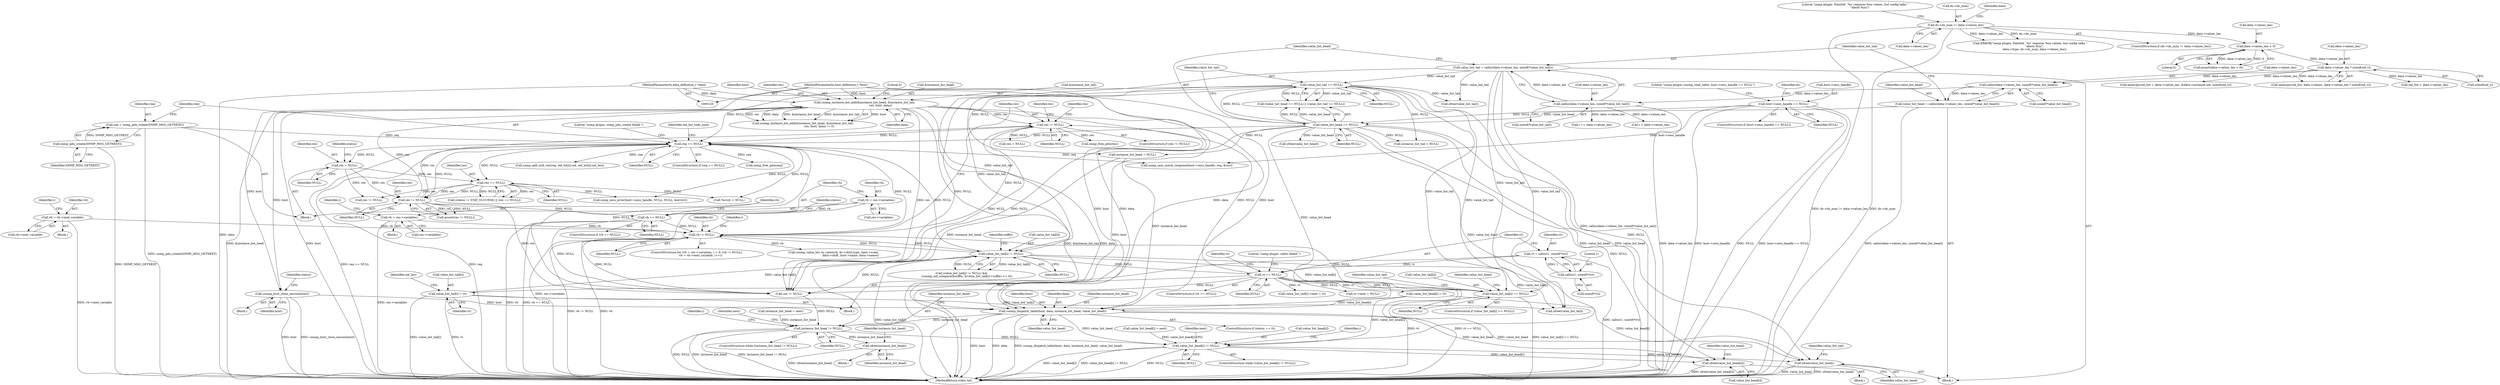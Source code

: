 digraph "0_collectd_d16c24542b2f96a194d43a73c2e5778822b9cb47@API" {
"1000439" [label="(Call,csnmp_host_close_session(host))"];
"1000582" [label="(Call,csnmp_instance_list_add(&instance_list_head, &instance_list_tail,\n                                    res, host, data))"];
"1000450" [label="(Call,res != NULL)"];
"1000396" [label="(Call,res == NULL)"];
"1000379" [label="(Call,res = NULL)"];
"1000322" [label="(Call,req == NULL)"];
"1000317" [label="(Call,req = snmp_pdu_create(SNMP_MSG_GETNEXT))"];
"1000319" [label="(Call,snmp_pdu_create(SNMP_MSG_GETNEXT))"];
"1000651" [label="(Call,value_list_tail[i] != NULL)"];
"1000289" [label="(Call,value_list_tail == NULL)"];
"1000275" [label="(Call,value_list_tail = calloc(data->values_len, sizeof(*value_list_tail)))"];
"1000277" [label="(Call,calloc(data->values_len, sizeof(*value_list_tail)))"];
"1000268" [label="(Call,calloc(data->values_len, sizeof(*value_list_head)))"];
"1000219" [label="(Call,data->values_len * sizeof(oid_t))"];
"1000209" [label="(Call,data->values_len > 0)"];
"1000186" [label="(Call,ds->ds_num != data->values_len)"];
"1000286" [label="(Call,value_list_head == NULL)"];
"1000266" [label="(Call,value_list_head = calloc(data->values_len, sizeof(*value_list_head)))"];
"1000156" [label="(Call,host->sess_handle == NULL)"];
"1000762" [label="(Call,value_list_tail[i] = vt)"];
"1000691" [label="(Call,vt == NULL)"];
"1000683" [label="(Call,vt = calloc(1, sizeof(*vt)))"];
"1000685" [label="(Call,calloc(1, sizeof(*vt)))"];
"1000488" [label="(Call,vb != NULL)"];
"1000492" [label="(Call,vb = vb->next_variable)"];
"1000480" [label="(Call,vb = res->variables)"];
"1000469" [label="(Call,vb == NULL)"];
"1000463" [label="(Call,vb = res->variables)"];
"1000744" [label="(Call,value_list_tail[i] == NULL)"];
"1000792" [label="(Call,res != NULL)"];
"1000121" [label="(MethodParameterIn,host_definition_t *host)"];
"1000122" [label="(MethodParameterIn,data_definition_t *data)"];
"1000813" [label="(Call,csnmp_dispatch_table(host, data, instance_list_head, value_list_head))"];
"1000819" [label="(Call,instance_list_head != NULL)"];
"1000829" [label="(Call,sfree(instance_list_head))"];
"1000847" [label="(Call,value_list_head[i] != NULL)"];
"1000861" [label="(Call,sfree(value_list_head[i]))"];
"1000870" [label="(Call,sfree(value_list_head))"];
"1000481" [label="(Identifier,vb)"];
"1000503" [label="(Identifier,i)"];
"1000451" [label="(Identifier,res)"];
"1000844" [label="(Identifier,i)"];
"1000755" [label="(Call,value_list_tail[i]->next = vt)"];
"1000219" [label="(Call,data->values_len * sizeof(oid_t))"];
"1000792" [label="(Call,res != NULL)"];
"1000195" [label="(Literal,\"snmp plugin: DataSet `%s' requires %zu values, but config talks \"\n          \"about %zu\")"];
"1000870" [label="(Call,sfree(value_list_head))"];
"1000305" [label="(Call,instance_list_tail = NULL)"];
"1000267" [label="(Identifier,value_list_head)"];
"1000816" [label="(Identifier,instance_list_head)"];
"1000397" [label="(Identifier,res)"];
"1000278" [label="(Call,data->values_len)"];
"1000603" [label="(Block,)"];
"1000492" [label="(Call,vb = vb->next_variable)"];
"1000354" [label="(Call,snmp_add_null_var(req, oid_list[i].oid, oid_list[i].oid_len))"];
"1000498" [label="(Identifier,i)"];
"1000324" [label="(Identifier,NULL)"];
"1000281" [label="(Call,sizeof(*value_list_tail))"];
"1000187" [label="(Call,ds->ds_num)"];
"1000123" [label="(Block,)"];
"1000315" [label="(Block,)"];
"1000480" [label="(Call,vb = res->variables)"];
"1000478" [label="(ControlStructure,for (vb = res->variables, i = 0; (vb != NULL);\n         vb = vb->next_variable, i++))"];
"1000214" [label="(Call,memcpy(oid_list, data->values, data->values_len * sizeof(oid_t)))"];
"1000836" [label="(Identifier,i)"];
"1000398" [label="(Identifier,NULL)"];
"1000220" [label="(Call,data->values_len)"];
"1000685" [label="(Call,calloc(1, sizeof(*vt)))"];
"1000585" [label="(Call,&instance_list_tail)"];
"1000588" [label="(Identifier,host)"];
"1000449" [label="(Call,assert(res != NULL))"];
"1000861" [label="(Call,sfree(value_list_head[i]))"];
"1000155" [label="(ControlStructure,if (host->sess_handle == NULL))"];
"1000867" [label="(Identifier,value_list_head)"];
"1000190" [label="(Call,data->values_len)"];
"1000738" [label="(Call,vt->next = NULL)"];
"1000322" [label="(Call,req == NULL)"];
"1000587" [label="(Identifier,res)"];
"1000831" [label="(Call,instance_list_head = next)"];
"1000876" [label="(MethodReturn,static int)"];
"1000318" [label="(Identifier,req)"];
"1000236" [label="(Call,oid_list + data->values_len)"];
"1000268" [label="(Call,calloc(data->values_len, sizeof(*value_list_head)))"];
"1000659" [label="(Identifier,suffix)"];
"1000770" [label="(Identifier,oid_list)"];
"1000494" [label="(Call,vb->next_variable)"];
"1000404" [label="(Call,snmp_sess_error(host->sess_handle, NULL, NULL, &errstr))"];
"1000687" [label="(Call,sizeof(*vt))"];
"1000832" [label="(Identifier,instance_list_head)"];
"1000830" [label="(Identifier,instance_list_head)"];
"1000493" [label="(Identifier,vb)"];
"1000852" [label="(Block,)"];
"1000186" [label="(Call,ds->ds_num != data->values_len)"];
"1000847" [label="(Call,value_list_head[i] != NULL)"];
"1000160" [label="(Identifier,NULL)"];
"1000686" [label="(Literal,1)"];
"1000383" [label="(Identifier,status)"];
"1000766" [label="(Identifier,vt)"];
"1000272" [label="(Call,sizeof(*value_list_head))"];
"1000384" [label="(Call,snmp_sess_synch_response(host->sess_handle, req, &res))"];
"1000156" [label="(Call,host->sess_handle == NULL)"];
"1000334" [label="(Identifier,oid_list_todo_num)"];
"1000297" [label="(Call,sfree(value_list_tail))"];
"1000401" [label="(Call,*errstr = NULL)"];
"1000285" [label="(Call,(value_list_head == NULL) || (value_list_tail == NULL))"];
"1000121" [label="(MethodParameterIn,host_definition_t *host)"];
"1000194" [label="(Call,ERROR(\"snmp plugin: DataSet `%s' requires %zu values, but config talks \"\n          \"about %zu\",\n          data->type, ds->ds_num, data->values_len))"];
"1000797" [label="(Call,res = NULL)"];
"1000289" [label="(Call,value_list_tail == NULL)"];
"1000470" [label="(Identifier,vb)"];
"1000590" [label="(Literal,0)"];
"1000684" [label="(Identifier,vt)"];
"1000471" [label="(Identifier,NULL)"];
"1000450" [label="(Call,res != NULL)"];
"1000871" [label="(Identifier,value_list_head)"];
"1000798" [label="(Identifier,res)"];
"1000872" [label="(Call,sfree(value_list_tail))"];
"1000817" [label="(Identifier,value_list_head)"];
"1000442" [label="(Identifier,status)"];
"1000295" [label="(Call,sfree(value_list_head))"];
"1000796" [label="(Identifier,res)"];
"1000818" [label="(ControlStructure,while (instance_list_head != NULL))"];
"1000381" [label="(Identifier,NULL)"];
"1000809" [label="(ControlStructure,if (status == 0))"];
"1000396" [label="(Call,res == NULL)"];
"1000288" [label="(Identifier,NULL)"];
"1000801" [label="(Call,res != NULL)"];
"1000302" [label="(Call,instance_list_head = NULL)"];
"1000320" [label="(Identifier,SNMP_MSG_GETNEXT)"];
"1000581" [label="(Call,csnmp_instance_list_add(&instance_list_head, &instance_list_tail,\n                                    res, host, data) != 0)"];
"1000277" [label="(Call,calloc(data->values_len, sizeof(*value_list_tail)))"];
"1000157" [label="(Call,host->sess_handle)"];
"1000819" [label="(Call,instance_list_head != NULL)"];
"1000276" [label="(Identifier,value_list_tail)"];
"1000583" [label="(Call,&instance_list_head)"];
"1000429" [label="(Call,res != NULL)"];
"1000486" [label="(Identifier,i)"];
"1000392" [label="(Call,(status != STAT_SUCCESS) || (res == NULL))"];
"1000209" [label="(Call,data->values_len > 0)"];
"1000814" [label="(Identifier,host)"];
"1000822" [label="(Block,)"];
"1000323" [label="(Identifier,req)"];
"1000290" [label="(Identifier,value_list_tail)"];
"1000846" [label="(ControlStructure,while (value_list_head[i] != NULL))"];
"1000758" [label="(Identifier,value_list_tail)"];
"1000327" [label="(Literal,\"snmp plugin: snmp_pdu_create failed.\")"];
"1000693" [label="(Identifier,NULL)"];
"1000522" [label="(Call,i == data->values_len)"];
"1000452" [label="(Identifier,NULL)"];
"1000815" [label="(Identifier,data)"];
"1000440" [label="(Identifier,host)"];
"1000743" [label="(ControlStructure,if (value_list_tail[i] == NULL))"];
"1000650" [label="(Call,(value_list_tail[i] != NULL) &&\n            (csnmp_oid_compare(&suffix, &value_list_tail[i]->suffix) <= 0))"];
"1000269" [label="(Call,data->values_len)"];
"1000463" [label="(Call,vb = res->variables)"];
"1000223" [label="(Call,sizeof(oid_t))"];
"1000210" [label="(Call,data->values_len)"];
"1000235" [label="(Call,memcpy(oid_list + data->values_len, &data->instance.oid, sizeof(oid_t)))"];
"1000745" [label="(Call,value_list_tail[i])"];
"1000321" [label="(ControlStructure,if (req == NULL))"];
"1000399" [label="(Block,)"];
"1000862" [label="(Call,value_list_head[i])"];
"1000373" [label="(Call,snmp_free_pdu(req))"];
"1000751" [label="(Identifier,value_list_head)"];
"1000286" [label="(Call,value_list_head == NULL)"];
"1000319" [label="(Call,snmp_pdu_create(SNMP_MSG_GETNEXT))"];
"1000744" [label="(Call,value_list_tail[i] == NULL)"];
"1000589" [label="(Identifier,data)"];
"1000825" [label="(Identifier,next)"];
"1000468" [label="(ControlStructure,if (vb == NULL))"];
"1000211" [label="(Identifier,data)"];
"1000873" [label="(Identifier,value_list_tail)"];
"1000820" [label="(Identifier,instance_list_head)"];
"1000655" [label="(Identifier,NULL)"];
"1000865" [label="(Call,value_list_head[i] = next)"];
"1000749" [label="(Call,value_list_head[i] = vt)"];
"1000163" [label="(Literal,\"snmp plugin: csnmp_read_table: host->sess_handle == NULL\")"];
"1000491" [label="(Block,)"];
"1000275" [label="(Call,value_list_tail = calloc(data->values_len, sizeof(*value_list_tail)))"];
"1000266" [label="(Call,value_list_head = calloc(data->values_len, sizeof(*value_list_head)))"];
"1000692" [label="(Identifier,vt)"];
"1000317" [label="(Call,req = snmp_pdu_create(SNMP_MSG_GETNEXT))"];
"1000696" [label="(Literal,\"snmp plugin: calloc failed.\")"];
"1000706" [label="(Call,csnmp_value_list_to_value(vb, ds->ds[i].type, data->scale,\n                                      data->shift, host->name, data->name))"];
"1000794" [label="(Identifier,NULL)"];
"1000291" [label="(Identifier,NULL)"];
"1000474" [label="(Identifier,status)"];
"1000379" [label="(Call,res = NULL)"];
"1000208" [label="(Call,assert(data->values_len > 0))"];
"1000855" [label="(Identifier,next)"];
"1000582" [label="(Call,csnmp_instance_list_add(&instance_list_head, &instance_list_tail,\n                                    res, host, data))"];
"1000690" [label="(ControlStructure,if (vt == NULL))"];
"1000704" [label="(Identifier,vt)"];
"1000848" [label="(Call,value_list_head[i])"];
"1000762" [label="(Call,value_list_tail[i] = vt)"];
"1000763" [label="(Call,value_list_tail[i])"];
"1000465" [label="(Call,res->variables)"];
"1000380" [label="(Identifier,res)"];
"1000490" [label="(Identifier,NULL)"];
"1000793" [label="(Identifier,res)"];
"1000287" [label="(Identifier,value_list_head)"];
"1000748" [label="(Identifier,NULL)"];
"1000683" [label="(Call,vt = calloc(1, sizeof(*vt)))"];
"1000213" [label="(Literal,0)"];
"1000829" [label="(Call,sfree(instance_list_head))"];
"1000851" [label="(Identifier,NULL)"];
"1000439" [label="(Call,csnmp_host_close_session(host))"];
"1000691" [label="(Call,vt == NULL)"];
"1000168" [label="(Identifier,ds)"];
"1000489" [label="(Identifier,vb)"];
"1000185" [label="(ControlStructure,if (ds->ds_num != data->values_len))"];
"1000482" [label="(Call,res->variables)"];
"1000795" [label="(Call,snmp_free_pdu(res))"];
"1000652" [label="(Call,value_list_tail[i])"];
"1000122" [label="(MethodParameterIn,data_definition_t *data)"];
"1000791" [label="(ControlStructure,if (res != NULL))"];
"1000469" [label="(Call,vb == NULL)"];
"1000479" [label="(Block,)"];
"1000821" [label="(Identifier,NULL)"];
"1000464" [label="(Identifier,vb)"];
"1000488" [label="(Call,vb != NULL)"];
"1000813" [label="(Call,csnmp_dispatch_table(host, data, instance_list_head, value_list_head))"];
"1000838" [label="(Call,i < data->values_len)"];
"1000651" [label="(Call,value_list_tail[i] != NULL)"];
"1000439" -> "1000399"  [label="AST: "];
"1000439" -> "1000440"  [label="CFG: "];
"1000440" -> "1000439"  [label="AST: "];
"1000442" -> "1000439"  [label="CFG: "];
"1000439" -> "1000876"  [label="DDG: host"];
"1000439" -> "1000876"  [label="DDG: csnmp_host_close_session(host)"];
"1000582" -> "1000439"  [label="DDG: host"];
"1000121" -> "1000439"  [label="DDG: host"];
"1000439" -> "1000813"  [label="DDG: host"];
"1000582" -> "1000581"  [label="AST: "];
"1000582" -> "1000589"  [label="CFG: "];
"1000583" -> "1000582"  [label="AST: "];
"1000585" -> "1000582"  [label="AST: "];
"1000587" -> "1000582"  [label="AST: "];
"1000588" -> "1000582"  [label="AST: "];
"1000589" -> "1000582"  [label="AST: "];
"1000590" -> "1000582"  [label="CFG: "];
"1000582" -> "1000876"  [label="DDG: data"];
"1000582" -> "1000876"  [label="DDG: &instance_list_head"];
"1000582" -> "1000876"  [label="DDG: host"];
"1000582" -> "1000876"  [label="DDG: &instance_list_tail"];
"1000582" -> "1000581"  [label="DDG: host"];
"1000582" -> "1000581"  [label="DDG: res"];
"1000582" -> "1000581"  [label="DDG: data"];
"1000582" -> "1000581"  [label="DDG: &instance_list_head"];
"1000582" -> "1000581"  [label="DDG: &instance_list_tail"];
"1000450" -> "1000582"  [label="DDG: res"];
"1000121" -> "1000582"  [label="DDG: host"];
"1000122" -> "1000582"  [label="DDG: data"];
"1000582" -> "1000792"  [label="DDG: res"];
"1000582" -> "1000801"  [label="DDG: res"];
"1000582" -> "1000813"  [label="DDG: host"];
"1000582" -> "1000813"  [label="DDG: data"];
"1000450" -> "1000449"  [label="AST: "];
"1000450" -> "1000452"  [label="CFG: "];
"1000451" -> "1000450"  [label="AST: "];
"1000452" -> "1000450"  [label="AST: "];
"1000449" -> "1000450"  [label="CFG: "];
"1000450" -> "1000449"  [label="DDG: res"];
"1000450" -> "1000449"  [label="DDG: NULL"];
"1000396" -> "1000450"  [label="DDG: res"];
"1000396" -> "1000450"  [label="DDG: NULL"];
"1000379" -> "1000450"  [label="DDG: res"];
"1000322" -> "1000450"  [label="DDG: NULL"];
"1000450" -> "1000469"  [label="DDG: NULL"];
"1000450" -> "1000792"  [label="DDG: res"];
"1000450" -> "1000801"  [label="DDG: res"];
"1000396" -> "1000392"  [label="AST: "];
"1000396" -> "1000398"  [label="CFG: "];
"1000397" -> "1000396"  [label="AST: "];
"1000398" -> "1000396"  [label="AST: "];
"1000392" -> "1000396"  [label="CFG: "];
"1000396" -> "1000392"  [label="DDG: res"];
"1000396" -> "1000392"  [label="DDG: NULL"];
"1000379" -> "1000396"  [label="DDG: res"];
"1000322" -> "1000396"  [label="DDG: NULL"];
"1000396" -> "1000401"  [label="DDG: NULL"];
"1000396" -> "1000404"  [label="DDG: NULL"];
"1000396" -> "1000429"  [label="DDG: res"];
"1000379" -> "1000315"  [label="AST: "];
"1000379" -> "1000381"  [label="CFG: "];
"1000380" -> "1000379"  [label="AST: "];
"1000381" -> "1000379"  [label="AST: "];
"1000383" -> "1000379"  [label="CFG: "];
"1000322" -> "1000379"  [label="DDG: NULL"];
"1000379" -> "1000429"  [label="DDG: res"];
"1000322" -> "1000321"  [label="AST: "];
"1000322" -> "1000324"  [label="CFG: "];
"1000323" -> "1000322"  [label="AST: "];
"1000324" -> "1000322"  [label="AST: "];
"1000327" -> "1000322"  [label="CFG: "];
"1000334" -> "1000322"  [label="CFG: "];
"1000322" -> "1000876"  [label="DDG: req == NULL"];
"1000322" -> "1000876"  [label="DDG: req"];
"1000317" -> "1000322"  [label="DDG: req"];
"1000651" -> "1000322"  [label="DDG: NULL"];
"1000488" -> "1000322"  [label="DDG: NULL"];
"1000289" -> "1000322"  [label="DDG: NULL"];
"1000286" -> "1000322"  [label="DDG: NULL"];
"1000792" -> "1000322"  [label="DDG: NULL"];
"1000322" -> "1000354"  [label="DDG: req"];
"1000322" -> "1000373"  [label="DDG: req"];
"1000322" -> "1000384"  [label="DDG: req"];
"1000322" -> "1000401"  [label="DDG: NULL"];
"1000322" -> "1000404"  [label="DDG: NULL"];
"1000322" -> "1000801"  [label="DDG: NULL"];
"1000317" -> "1000315"  [label="AST: "];
"1000317" -> "1000319"  [label="CFG: "];
"1000318" -> "1000317"  [label="AST: "];
"1000319" -> "1000317"  [label="AST: "];
"1000323" -> "1000317"  [label="CFG: "];
"1000317" -> "1000876"  [label="DDG: snmp_pdu_create(SNMP_MSG_GETNEXT)"];
"1000319" -> "1000317"  [label="DDG: SNMP_MSG_GETNEXT"];
"1000319" -> "1000320"  [label="CFG: "];
"1000320" -> "1000319"  [label="AST: "];
"1000319" -> "1000876"  [label="DDG: SNMP_MSG_GETNEXT"];
"1000651" -> "1000650"  [label="AST: "];
"1000651" -> "1000655"  [label="CFG: "];
"1000652" -> "1000651"  [label="AST: "];
"1000655" -> "1000651"  [label="AST: "];
"1000659" -> "1000651"  [label="CFG: "];
"1000650" -> "1000651"  [label="CFG: "];
"1000651" -> "1000876"  [label="DDG: value_list_tail[i]"];
"1000651" -> "1000488"  [label="DDG: NULL"];
"1000651" -> "1000650"  [label="DDG: value_list_tail[i]"];
"1000651" -> "1000650"  [label="DDG: NULL"];
"1000289" -> "1000651"  [label="DDG: value_list_tail"];
"1000275" -> "1000651"  [label="DDG: value_list_tail"];
"1000762" -> "1000651"  [label="DDG: value_list_tail[i]"];
"1000488" -> "1000651"  [label="DDG: NULL"];
"1000651" -> "1000691"  [label="DDG: NULL"];
"1000651" -> "1000744"  [label="DDG: value_list_tail[i]"];
"1000651" -> "1000801"  [label="DDG: NULL"];
"1000651" -> "1000872"  [label="DDG: value_list_tail[i]"];
"1000289" -> "1000285"  [label="AST: "];
"1000289" -> "1000291"  [label="CFG: "];
"1000290" -> "1000289"  [label="AST: "];
"1000291" -> "1000289"  [label="AST: "];
"1000285" -> "1000289"  [label="CFG: "];
"1000289" -> "1000876"  [label="DDG: NULL"];
"1000289" -> "1000285"  [label="DDG: value_list_tail"];
"1000289" -> "1000285"  [label="DDG: NULL"];
"1000275" -> "1000289"  [label="DDG: value_list_tail"];
"1000286" -> "1000289"  [label="DDG: NULL"];
"1000289" -> "1000297"  [label="DDG: value_list_tail"];
"1000289" -> "1000302"  [label="DDG: NULL"];
"1000289" -> "1000305"  [label="DDG: NULL"];
"1000289" -> "1000744"  [label="DDG: value_list_tail"];
"1000289" -> "1000801"  [label="DDG: NULL"];
"1000289" -> "1000872"  [label="DDG: value_list_tail"];
"1000275" -> "1000123"  [label="AST: "];
"1000275" -> "1000277"  [label="CFG: "];
"1000276" -> "1000275"  [label="AST: "];
"1000277" -> "1000275"  [label="AST: "];
"1000287" -> "1000275"  [label="CFG: "];
"1000275" -> "1000876"  [label="DDG: calloc(data->values_len, sizeof(*value_list_tail))"];
"1000277" -> "1000275"  [label="DDG: data->values_len"];
"1000275" -> "1000297"  [label="DDG: value_list_tail"];
"1000275" -> "1000744"  [label="DDG: value_list_tail"];
"1000275" -> "1000872"  [label="DDG: value_list_tail"];
"1000277" -> "1000281"  [label="CFG: "];
"1000278" -> "1000277"  [label="AST: "];
"1000281" -> "1000277"  [label="AST: "];
"1000277" -> "1000876"  [label="DDG: data->values_len"];
"1000268" -> "1000277"  [label="DDG: data->values_len"];
"1000277" -> "1000522"  [label="DDG: data->values_len"];
"1000277" -> "1000838"  [label="DDG: data->values_len"];
"1000268" -> "1000266"  [label="AST: "];
"1000268" -> "1000272"  [label="CFG: "];
"1000269" -> "1000268"  [label="AST: "];
"1000272" -> "1000268"  [label="AST: "];
"1000266" -> "1000268"  [label="CFG: "];
"1000268" -> "1000266"  [label="DDG: data->values_len"];
"1000219" -> "1000268"  [label="DDG: data->values_len"];
"1000219" -> "1000214"  [label="AST: "];
"1000219" -> "1000223"  [label="CFG: "];
"1000220" -> "1000219"  [label="AST: "];
"1000223" -> "1000219"  [label="AST: "];
"1000214" -> "1000219"  [label="CFG: "];
"1000219" -> "1000214"  [label="DDG: data->values_len"];
"1000209" -> "1000219"  [label="DDG: data->values_len"];
"1000219" -> "1000235"  [label="DDG: data->values_len"];
"1000219" -> "1000236"  [label="DDG: data->values_len"];
"1000209" -> "1000208"  [label="AST: "];
"1000209" -> "1000213"  [label="CFG: "];
"1000210" -> "1000209"  [label="AST: "];
"1000213" -> "1000209"  [label="AST: "];
"1000208" -> "1000209"  [label="CFG: "];
"1000209" -> "1000208"  [label="DDG: data->values_len"];
"1000209" -> "1000208"  [label="DDG: 0"];
"1000186" -> "1000209"  [label="DDG: data->values_len"];
"1000186" -> "1000185"  [label="AST: "];
"1000186" -> "1000190"  [label="CFG: "];
"1000187" -> "1000186"  [label="AST: "];
"1000190" -> "1000186"  [label="AST: "];
"1000195" -> "1000186"  [label="CFG: "];
"1000211" -> "1000186"  [label="CFG: "];
"1000186" -> "1000876"  [label="DDG: ds->ds_num != data->values_len"];
"1000186" -> "1000876"  [label="DDG: ds->ds_num"];
"1000186" -> "1000194"  [label="DDG: ds->ds_num"];
"1000186" -> "1000194"  [label="DDG: data->values_len"];
"1000286" -> "1000285"  [label="AST: "];
"1000286" -> "1000288"  [label="CFG: "];
"1000287" -> "1000286"  [label="AST: "];
"1000288" -> "1000286"  [label="AST: "];
"1000290" -> "1000286"  [label="CFG: "];
"1000285" -> "1000286"  [label="CFG: "];
"1000286" -> "1000876"  [label="DDG: NULL"];
"1000286" -> "1000285"  [label="DDG: value_list_head"];
"1000286" -> "1000285"  [label="DDG: NULL"];
"1000266" -> "1000286"  [label="DDG: value_list_head"];
"1000156" -> "1000286"  [label="DDG: NULL"];
"1000286" -> "1000295"  [label="DDG: value_list_head"];
"1000286" -> "1000302"  [label="DDG: NULL"];
"1000286" -> "1000305"  [label="DDG: NULL"];
"1000286" -> "1000801"  [label="DDG: NULL"];
"1000286" -> "1000813"  [label="DDG: value_list_head"];
"1000286" -> "1000847"  [label="DDG: value_list_head"];
"1000286" -> "1000861"  [label="DDG: value_list_head"];
"1000286" -> "1000870"  [label="DDG: value_list_head"];
"1000266" -> "1000123"  [label="AST: "];
"1000267" -> "1000266"  [label="AST: "];
"1000276" -> "1000266"  [label="CFG: "];
"1000266" -> "1000876"  [label="DDG: calloc(data->values_len, sizeof(*value_list_head))"];
"1000156" -> "1000155"  [label="AST: "];
"1000156" -> "1000160"  [label="CFG: "];
"1000157" -> "1000156"  [label="AST: "];
"1000160" -> "1000156"  [label="AST: "];
"1000163" -> "1000156"  [label="CFG: "];
"1000168" -> "1000156"  [label="CFG: "];
"1000156" -> "1000876"  [label="DDG: host->sess_handle"];
"1000156" -> "1000876"  [label="DDG: NULL"];
"1000156" -> "1000876"  [label="DDG: host->sess_handle == NULL"];
"1000156" -> "1000384"  [label="DDG: host->sess_handle"];
"1000762" -> "1000603"  [label="AST: "];
"1000762" -> "1000766"  [label="CFG: "];
"1000763" -> "1000762"  [label="AST: "];
"1000766" -> "1000762"  [label="AST: "];
"1000770" -> "1000762"  [label="CFG: "];
"1000762" -> "1000876"  [label="DDG: vt"];
"1000762" -> "1000876"  [label="DDG: value_list_tail[i]"];
"1000691" -> "1000762"  [label="DDG: vt"];
"1000762" -> "1000872"  [label="DDG: value_list_tail[i]"];
"1000691" -> "1000690"  [label="AST: "];
"1000691" -> "1000693"  [label="CFG: "];
"1000692" -> "1000691"  [label="AST: "];
"1000693" -> "1000691"  [label="AST: "];
"1000696" -> "1000691"  [label="CFG: "];
"1000704" -> "1000691"  [label="CFG: "];
"1000691" -> "1000876"  [label="DDG: vt"];
"1000691" -> "1000876"  [label="DDG: vt == NULL"];
"1000683" -> "1000691"  [label="DDG: vt"];
"1000691" -> "1000738"  [label="DDG: NULL"];
"1000691" -> "1000744"  [label="DDG: NULL"];
"1000691" -> "1000749"  [label="DDG: vt"];
"1000691" -> "1000755"  [label="DDG: vt"];
"1000691" -> "1000792"  [label="DDG: NULL"];
"1000691" -> "1000801"  [label="DDG: NULL"];
"1000683" -> "1000603"  [label="AST: "];
"1000683" -> "1000685"  [label="CFG: "];
"1000684" -> "1000683"  [label="AST: "];
"1000685" -> "1000683"  [label="AST: "];
"1000692" -> "1000683"  [label="CFG: "];
"1000683" -> "1000876"  [label="DDG: calloc(1, sizeof(*vt))"];
"1000685" -> "1000683"  [label="DDG: 1"];
"1000685" -> "1000687"  [label="CFG: "];
"1000686" -> "1000685"  [label="AST: "];
"1000687" -> "1000685"  [label="AST: "];
"1000488" -> "1000478"  [label="AST: "];
"1000488" -> "1000490"  [label="CFG: "];
"1000489" -> "1000488"  [label="AST: "];
"1000490" -> "1000488"  [label="AST: "];
"1000503" -> "1000488"  [label="CFG: "];
"1000793" -> "1000488"  [label="CFG: "];
"1000488" -> "1000876"  [label="DDG: vb"];
"1000488" -> "1000876"  [label="DDG: vb != NULL"];
"1000492" -> "1000488"  [label="DDG: vb"];
"1000480" -> "1000488"  [label="DDG: vb"];
"1000469" -> "1000488"  [label="DDG: NULL"];
"1000744" -> "1000488"  [label="DDG: NULL"];
"1000488" -> "1000706"  [label="DDG: vb"];
"1000488" -> "1000792"  [label="DDG: NULL"];
"1000488" -> "1000801"  [label="DDG: NULL"];
"1000492" -> "1000491"  [label="AST: "];
"1000492" -> "1000494"  [label="CFG: "];
"1000493" -> "1000492"  [label="AST: "];
"1000494" -> "1000492"  [label="AST: "];
"1000498" -> "1000492"  [label="CFG: "];
"1000492" -> "1000876"  [label="DDG: vb->next_variable"];
"1000480" -> "1000479"  [label="AST: "];
"1000480" -> "1000482"  [label="CFG: "];
"1000481" -> "1000480"  [label="AST: "];
"1000482" -> "1000480"  [label="AST: "];
"1000486" -> "1000480"  [label="CFG: "];
"1000480" -> "1000876"  [label="DDG: res->variables"];
"1000469" -> "1000468"  [label="AST: "];
"1000469" -> "1000471"  [label="CFG: "];
"1000470" -> "1000469"  [label="AST: "];
"1000471" -> "1000469"  [label="AST: "];
"1000474" -> "1000469"  [label="CFG: "];
"1000481" -> "1000469"  [label="CFG: "];
"1000469" -> "1000876"  [label="DDG: vb == NULL"];
"1000469" -> "1000876"  [label="DDG: vb"];
"1000463" -> "1000469"  [label="DDG: vb"];
"1000469" -> "1000801"  [label="DDG: NULL"];
"1000463" -> "1000315"  [label="AST: "];
"1000463" -> "1000465"  [label="CFG: "];
"1000464" -> "1000463"  [label="AST: "];
"1000465" -> "1000463"  [label="AST: "];
"1000470" -> "1000463"  [label="CFG: "];
"1000463" -> "1000876"  [label="DDG: res->variables"];
"1000744" -> "1000743"  [label="AST: "];
"1000744" -> "1000748"  [label="CFG: "];
"1000745" -> "1000744"  [label="AST: "];
"1000748" -> "1000744"  [label="AST: "];
"1000751" -> "1000744"  [label="CFG: "];
"1000758" -> "1000744"  [label="CFG: "];
"1000744" -> "1000876"  [label="DDG: value_list_tail[i] == NULL"];
"1000792" -> "1000791"  [label="AST: "];
"1000792" -> "1000794"  [label="CFG: "];
"1000793" -> "1000792"  [label="AST: "];
"1000794" -> "1000792"  [label="AST: "];
"1000796" -> "1000792"  [label="CFG: "];
"1000798" -> "1000792"  [label="CFG: "];
"1000792" -> "1000795"  [label="DDG: res"];
"1000792" -> "1000797"  [label="DDG: NULL"];
"1000792" -> "1000801"  [label="DDG: NULL"];
"1000121" -> "1000120"  [label="AST: "];
"1000121" -> "1000876"  [label="DDG: host"];
"1000121" -> "1000813"  [label="DDG: host"];
"1000122" -> "1000120"  [label="AST: "];
"1000122" -> "1000876"  [label="DDG: data"];
"1000122" -> "1000813"  [label="DDG: data"];
"1000813" -> "1000809"  [label="AST: "];
"1000813" -> "1000817"  [label="CFG: "];
"1000814" -> "1000813"  [label="AST: "];
"1000815" -> "1000813"  [label="AST: "];
"1000816" -> "1000813"  [label="AST: "];
"1000817" -> "1000813"  [label="AST: "];
"1000820" -> "1000813"  [label="CFG: "];
"1000813" -> "1000876"  [label="DDG: host"];
"1000813" -> "1000876"  [label="DDG: data"];
"1000813" -> "1000876"  [label="DDG: csnmp_dispatch_table(host, data, instance_list_head, value_list_head)"];
"1000302" -> "1000813"  [label="DDG: instance_list_head"];
"1000749" -> "1000813"  [label="DDG: value_list_head[i]"];
"1000813" -> "1000819"  [label="DDG: instance_list_head"];
"1000813" -> "1000847"  [label="DDG: value_list_head"];
"1000813" -> "1000861"  [label="DDG: value_list_head"];
"1000813" -> "1000870"  [label="DDG: value_list_head"];
"1000819" -> "1000818"  [label="AST: "];
"1000819" -> "1000821"  [label="CFG: "];
"1000820" -> "1000819"  [label="AST: "];
"1000821" -> "1000819"  [label="AST: "];
"1000825" -> "1000819"  [label="CFG: "];
"1000836" -> "1000819"  [label="CFG: "];
"1000819" -> "1000876"  [label="DDG: instance_list_head"];
"1000819" -> "1000876"  [label="DDG: instance_list_head != NULL"];
"1000819" -> "1000876"  [label="DDG: NULL"];
"1000302" -> "1000819"  [label="DDG: instance_list_head"];
"1000831" -> "1000819"  [label="DDG: instance_list_head"];
"1000801" -> "1000819"  [label="DDG: NULL"];
"1000819" -> "1000829"  [label="DDG: instance_list_head"];
"1000819" -> "1000847"  [label="DDG: NULL"];
"1000829" -> "1000822"  [label="AST: "];
"1000829" -> "1000830"  [label="CFG: "];
"1000830" -> "1000829"  [label="AST: "];
"1000832" -> "1000829"  [label="CFG: "];
"1000829" -> "1000876"  [label="DDG: sfree(instance_list_head)"];
"1000847" -> "1000846"  [label="AST: "];
"1000847" -> "1000851"  [label="CFG: "];
"1000848" -> "1000847"  [label="AST: "];
"1000851" -> "1000847"  [label="AST: "];
"1000855" -> "1000847"  [label="CFG: "];
"1000844" -> "1000847"  [label="CFG: "];
"1000847" -> "1000876"  [label="DDG: NULL"];
"1000847" -> "1000876"  [label="DDG: value_list_head[i]"];
"1000847" -> "1000876"  [label="DDG: value_list_head[i] != NULL"];
"1000865" -> "1000847"  [label="DDG: value_list_head[i]"];
"1000749" -> "1000847"  [label="DDG: value_list_head[i]"];
"1000847" -> "1000861"  [label="DDG: value_list_head[i]"];
"1000847" -> "1000870"  [label="DDG: value_list_head[i]"];
"1000861" -> "1000852"  [label="AST: "];
"1000861" -> "1000862"  [label="CFG: "];
"1000862" -> "1000861"  [label="AST: "];
"1000867" -> "1000861"  [label="CFG: "];
"1000861" -> "1000876"  [label="DDG: sfree(value_list_head[i])"];
"1000870" -> "1000123"  [label="AST: "];
"1000870" -> "1000871"  [label="CFG: "];
"1000871" -> "1000870"  [label="AST: "];
"1000873" -> "1000870"  [label="CFG: "];
"1000870" -> "1000876"  [label="DDG: sfree(value_list_head)"];
"1000870" -> "1000876"  [label="DDG: value_list_head"];
"1000749" -> "1000870"  [label="DDG: value_list_head[i]"];
}
